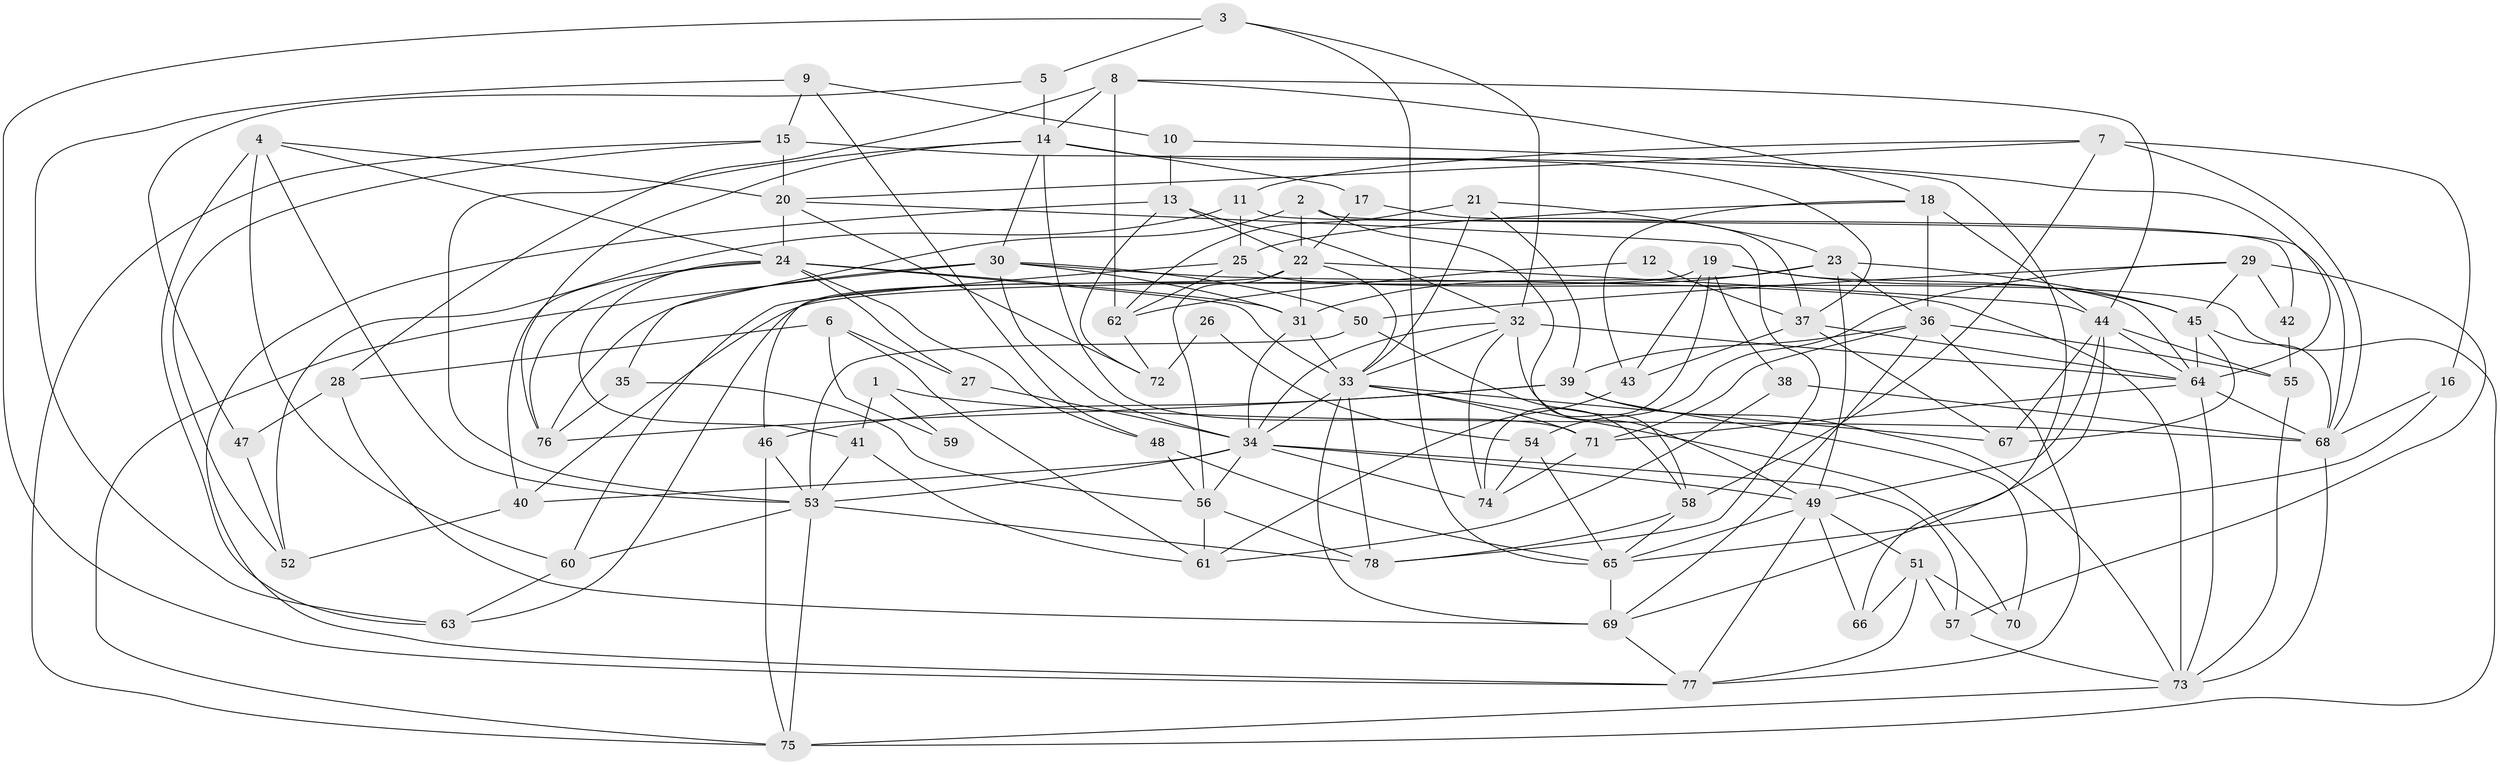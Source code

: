 // original degree distribution, {5: 0.1937984496124031, 3: 0.27906976744186046, 4: 0.27906976744186046, 2: 0.11627906976744186, 6: 0.09302325581395349, 9: 0.007751937984496124, 7: 0.031007751937984496}
// Generated by graph-tools (version 1.1) at 2025/37/03/04/25 23:37:11]
// undirected, 78 vertices, 198 edges
graph export_dot {
  node [color=gray90,style=filled];
  1;
  2;
  3;
  4;
  5;
  6;
  7;
  8;
  9;
  10;
  11;
  12;
  13;
  14;
  15;
  16;
  17;
  18;
  19;
  20;
  21;
  22;
  23;
  24;
  25;
  26;
  27;
  28;
  29;
  30;
  31;
  32;
  33;
  34;
  35;
  36;
  37;
  38;
  39;
  40;
  41;
  42;
  43;
  44;
  45;
  46;
  47;
  48;
  49;
  50;
  51;
  52;
  53;
  54;
  55;
  56;
  57;
  58;
  59;
  60;
  61;
  62;
  63;
  64;
  65;
  66;
  67;
  68;
  69;
  70;
  71;
  72;
  73;
  74;
  75;
  76;
  77;
  78;
  1 -- 41 [weight=1.0];
  1 -- 59 [weight=1.0];
  1 -- 68 [weight=1.0];
  2 -- 22 [weight=1.0];
  2 -- 35 [weight=1.0];
  2 -- 58 [weight=1.0];
  2 -- 68 [weight=1.0];
  3 -- 5 [weight=1.0];
  3 -- 32 [weight=1.0];
  3 -- 65 [weight=1.0];
  3 -- 77 [weight=1.0];
  4 -- 20 [weight=1.0];
  4 -- 24 [weight=1.0];
  4 -- 53 [weight=1.0];
  4 -- 60 [weight=1.0];
  4 -- 63 [weight=1.0];
  5 -- 14 [weight=1.0];
  5 -- 47 [weight=1.0];
  6 -- 27 [weight=1.0];
  6 -- 28 [weight=1.0];
  6 -- 59 [weight=1.0];
  6 -- 61 [weight=1.0];
  7 -- 11 [weight=1.0];
  7 -- 16 [weight=1.0];
  7 -- 20 [weight=1.0];
  7 -- 58 [weight=1.0];
  7 -- 68 [weight=1.0];
  8 -- 14 [weight=1.0];
  8 -- 18 [weight=1.0];
  8 -- 28 [weight=1.0];
  8 -- 44 [weight=1.0];
  8 -- 62 [weight=1.0];
  9 -- 10 [weight=1.0];
  9 -- 15 [weight=1.0];
  9 -- 48 [weight=1.0];
  9 -- 63 [weight=1.0];
  10 -- 13 [weight=1.0];
  10 -- 64 [weight=1.0];
  11 -- 25 [weight=1.0];
  11 -- 42 [weight=1.0];
  11 -- 52 [weight=1.0];
  12 -- 37 [weight=1.0];
  12 -- 62 [weight=1.0];
  13 -- 22 [weight=1.0];
  13 -- 32 [weight=1.0];
  13 -- 72 [weight=1.0];
  13 -- 77 [weight=1.0];
  14 -- 17 [weight=1.0];
  14 -- 30 [weight=1.0];
  14 -- 37 [weight=1.0];
  14 -- 53 [weight=1.0];
  14 -- 71 [weight=1.0];
  14 -- 76 [weight=1.0];
  15 -- 20 [weight=1.0];
  15 -- 52 [weight=1.0];
  15 -- 66 [weight=1.0];
  15 -- 75 [weight=1.0];
  16 -- 65 [weight=1.0];
  16 -- 68 [weight=1.0];
  17 -- 22 [weight=2.0];
  17 -- 37 [weight=1.0];
  18 -- 25 [weight=1.0];
  18 -- 36 [weight=1.0];
  18 -- 43 [weight=1.0];
  18 -- 44 [weight=1.0];
  19 -- 38 [weight=1.0];
  19 -- 43 [weight=1.0];
  19 -- 45 [weight=1.0];
  19 -- 63 [weight=1.0];
  19 -- 64 [weight=1.0];
  19 -- 74 [weight=1.0];
  20 -- 24 [weight=1.0];
  20 -- 72 [weight=2.0];
  20 -- 78 [weight=1.0];
  21 -- 23 [weight=1.0];
  21 -- 33 [weight=1.0];
  21 -- 39 [weight=1.0];
  21 -- 62 [weight=1.0];
  22 -- 31 [weight=1.0];
  22 -- 33 [weight=1.0];
  22 -- 44 [weight=1.0];
  22 -- 46 [weight=1.0];
  22 -- 56 [weight=1.0];
  23 -- 31 [weight=2.0];
  23 -- 36 [weight=1.0];
  23 -- 40 [weight=1.0];
  23 -- 45 [weight=1.0];
  23 -- 49 [weight=1.0];
  24 -- 27 [weight=1.0];
  24 -- 31 [weight=1.0];
  24 -- 33 [weight=1.0];
  24 -- 40 [weight=1.0];
  24 -- 41 [weight=1.0];
  24 -- 48 [weight=1.0];
  24 -- 76 [weight=1.0];
  25 -- 60 [weight=1.0];
  25 -- 62 [weight=1.0];
  25 -- 75 [weight=1.0];
  26 -- 54 [weight=1.0];
  26 -- 72 [weight=1.0];
  27 -- 34 [weight=1.0];
  28 -- 47 [weight=1.0];
  28 -- 69 [weight=2.0];
  29 -- 42 [weight=1.0];
  29 -- 45 [weight=1.0];
  29 -- 50 [weight=1.0];
  29 -- 54 [weight=1.0];
  29 -- 57 [weight=1.0];
  30 -- 31 [weight=1.0];
  30 -- 34 [weight=1.0];
  30 -- 50 [weight=1.0];
  30 -- 73 [weight=1.0];
  30 -- 75 [weight=1.0];
  30 -- 76 [weight=1.0];
  31 -- 33 [weight=1.0];
  31 -- 34 [weight=1.0];
  32 -- 33 [weight=1.0];
  32 -- 34 [weight=1.0];
  32 -- 49 [weight=1.0];
  32 -- 64 [weight=1.0];
  32 -- 74 [weight=1.0];
  33 -- 34 [weight=1.0];
  33 -- 67 [weight=1.0];
  33 -- 69 [weight=1.0];
  33 -- 70 [weight=1.0];
  33 -- 71 [weight=1.0];
  33 -- 78 [weight=1.0];
  34 -- 40 [weight=1.0];
  34 -- 49 [weight=1.0];
  34 -- 53 [weight=1.0];
  34 -- 56 [weight=1.0];
  34 -- 57 [weight=1.0];
  34 -- 74 [weight=1.0];
  35 -- 56 [weight=1.0];
  35 -- 76 [weight=1.0];
  36 -- 39 [weight=1.0];
  36 -- 55 [weight=1.0];
  36 -- 69 [weight=1.0];
  36 -- 71 [weight=1.0];
  36 -- 77 [weight=1.0];
  37 -- 43 [weight=1.0];
  37 -- 64 [weight=1.0];
  37 -- 67 [weight=1.0];
  38 -- 61 [weight=1.0];
  38 -- 68 [weight=1.0];
  39 -- 46 [weight=1.0];
  39 -- 70 [weight=1.0];
  39 -- 73 [weight=1.0];
  39 -- 76 [weight=1.0];
  40 -- 52 [weight=1.0];
  41 -- 53 [weight=1.0];
  41 -- 61 [weight=1.0];
  42 -- 55 [weight=1.0];
  43 -- 61 [weight=1.0];
  44 -- 49 [weight=1.0];
  44 -- 55 [weight=1.0];
  44 -- 64 [weight=1.0];
  44 -- 67 [weight=1.0];
  44 -- 69 [weight=1.0];
  45 -- 64 [weight=1.0];
  45 -- 67 [weight=1.0];
  45 -- 68 [weight=1.0];
  46 -- 53 [weight=1.0];
  46 -- 75 [weight=1.0];
  47 -- 52 [weight=1.0];
  48 -- 56 [weight=1.0];
  48 -- 65 [weight=2.0];
  49 -- 51 [weight=1.0];
  49 -- 65 [weight=1.0];
  49 -- 66 [weight=1.0];
  49 -- 77 [weight=1.0];
  50 -- 53 [weight=1.0];
  50 -- 58 [weight=1.0];
  51 -- 57 [weight=1.0];
  51 -- 66 [weight=1.0];
  51 -- 70 [weight=1.0];
  51 -- 77 [weight=1.0];
  53 -- 60 [weight=1.0];
  53 -- 75 [weight=1.0];
  53 -- 78 [weight=1.0];
  54 -- 65 [weight=1.0];
  54 -- 74 [weight=1.0];
  55 -- 73 [weight=1.0];
  56 -- 61 [weight=1.0];
  56 -- 78 [weight=1.0];
  57 -- 73 [weight=1.0];
  58 -- 65 [weight=2.0];
  58 -- 78 [weight=1.0];
  60 -- 63 [weight=1.0];
  62 -- 72 [weight=1.0];
  64 -- 68 [weight=1.0];
  64 -- 71 [weight=1.0];
  64 -- 73 [weight=1.0];
  65 -- 69 [weight=1.0];
  68 -- 73 [weight=1.0];
  69 -- 77 [weight=1.0];
  71 -- 74 [weight=1.0];
  73 -- 75 [weight=1.0];
}
